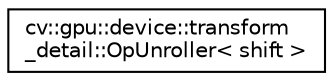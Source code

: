 digraph "Graphical Class Hierarchy"
{
 // LATEX_PDF_SIZE
  edge [fontname="Helvetica",fontsize="10",labelfontname="Helvetica",labelfontsize="10"];
  node [fontname="Helvetica",fontsize="10",shape=record];
  rankdir="LR";
  Node0 [label="cv::gpu::device::transform\l_detail::OpUnroller\< shift \>",height=0.2,width=0.4,color="black", fillcolor="white", style="filled",URL="$structcv_1_1gpu_1_1device_1_1transform__detail_1_1_op_unroller.html",tooltip="Transform kernels."];
}
